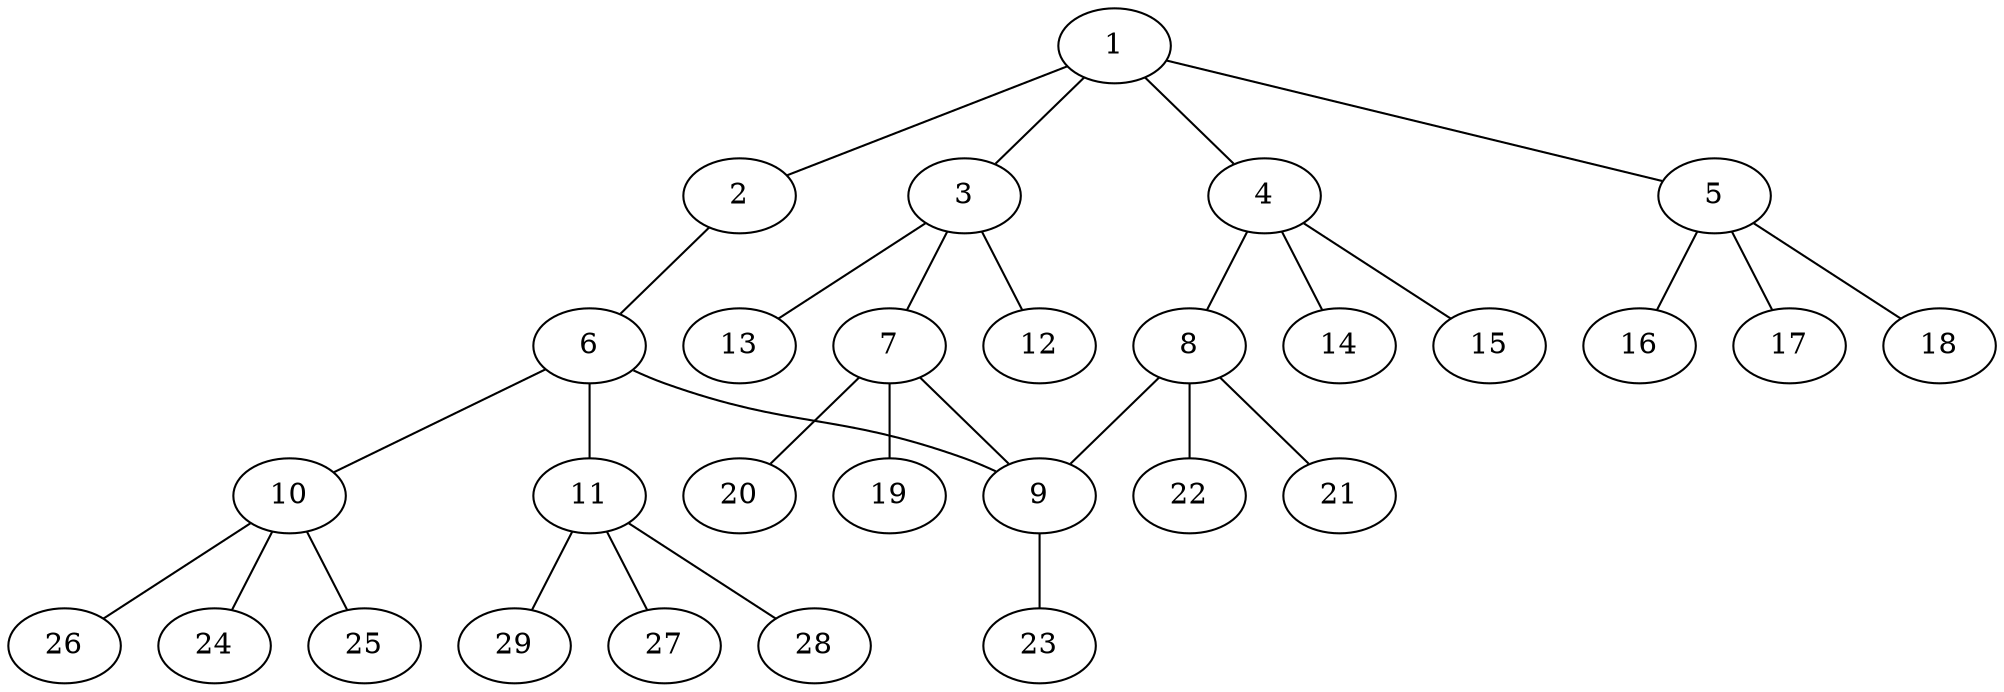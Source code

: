 graph molecule_4086 {
	1	 [chem=C];
	2	 [chem=O];
	1 -- 2	 [valence=1];
	3	 [chem=C];
	1 -- 3	 [valence=1];
	4	 [chem=C];
	1 -- 4	 [valence=1];
	5	 [chem=C];
	1 -- 5	 [valence=1];
	6	 [chem=C];
	2 -- 6	 [valence=1];
	7	 [chem=C];
	3 -- 7	 [valence=1];
	12	 [chem=H];
	3 -- 12	 [valence=1];
	13	 [chem=H];
	3 -- 13	 [valence=1];
	8	 [chem=C];
	4 -- 8	 [valence=1];
	14	 [chem=H];
	4 -- 14	 [valence=1];
	15	 [chem=H];
	4 -- 15	 [valence=1];
	16	 [chem=H];
	5 -- 16	 [valence=1];
	17	 [chem=H];
	5 -- 17	 [valence=1];
	18	 [chem=H];
	5 -- 18	 [valence=1];
	9	 [chem=C];
	6 -- 9	 [valence=1];
	10	 [chem=C];
	6 -- 10	 [valence=1];
	11	 [chem=C];
	6 -- 11	 [valence=1];
	7 -- 9	 [valence=1];
	19	 [chem=H];
	7 -- 19	 [valence=1];
	20	 [chem=H];
	7 -- 20	 [valence=1];
	8 -- 9	 [valence=1];
	21	 [chem=H];
	8 -- 21	 [valence=1];
	22	 [chem=H];
	8 -- 22	 [valence=1];
	23	 [chem=H];
	9 -- 23	 [valence=1];
	24	 [chem=H];
	10 -- 24	 [valence=1];
	25	 [chem=H];
	10 -- 25	 [valence=1];
	26	 [chem=H];
	10 -- 26	 [valence=1];
	27	 [chem=H];
	11 -- 27	 [valence=1];
	28	 [chem=H];
	11 -- 28	 [valence=1];
	29	 [chem=H];
	11 -- 29	 [valence=1];
}
